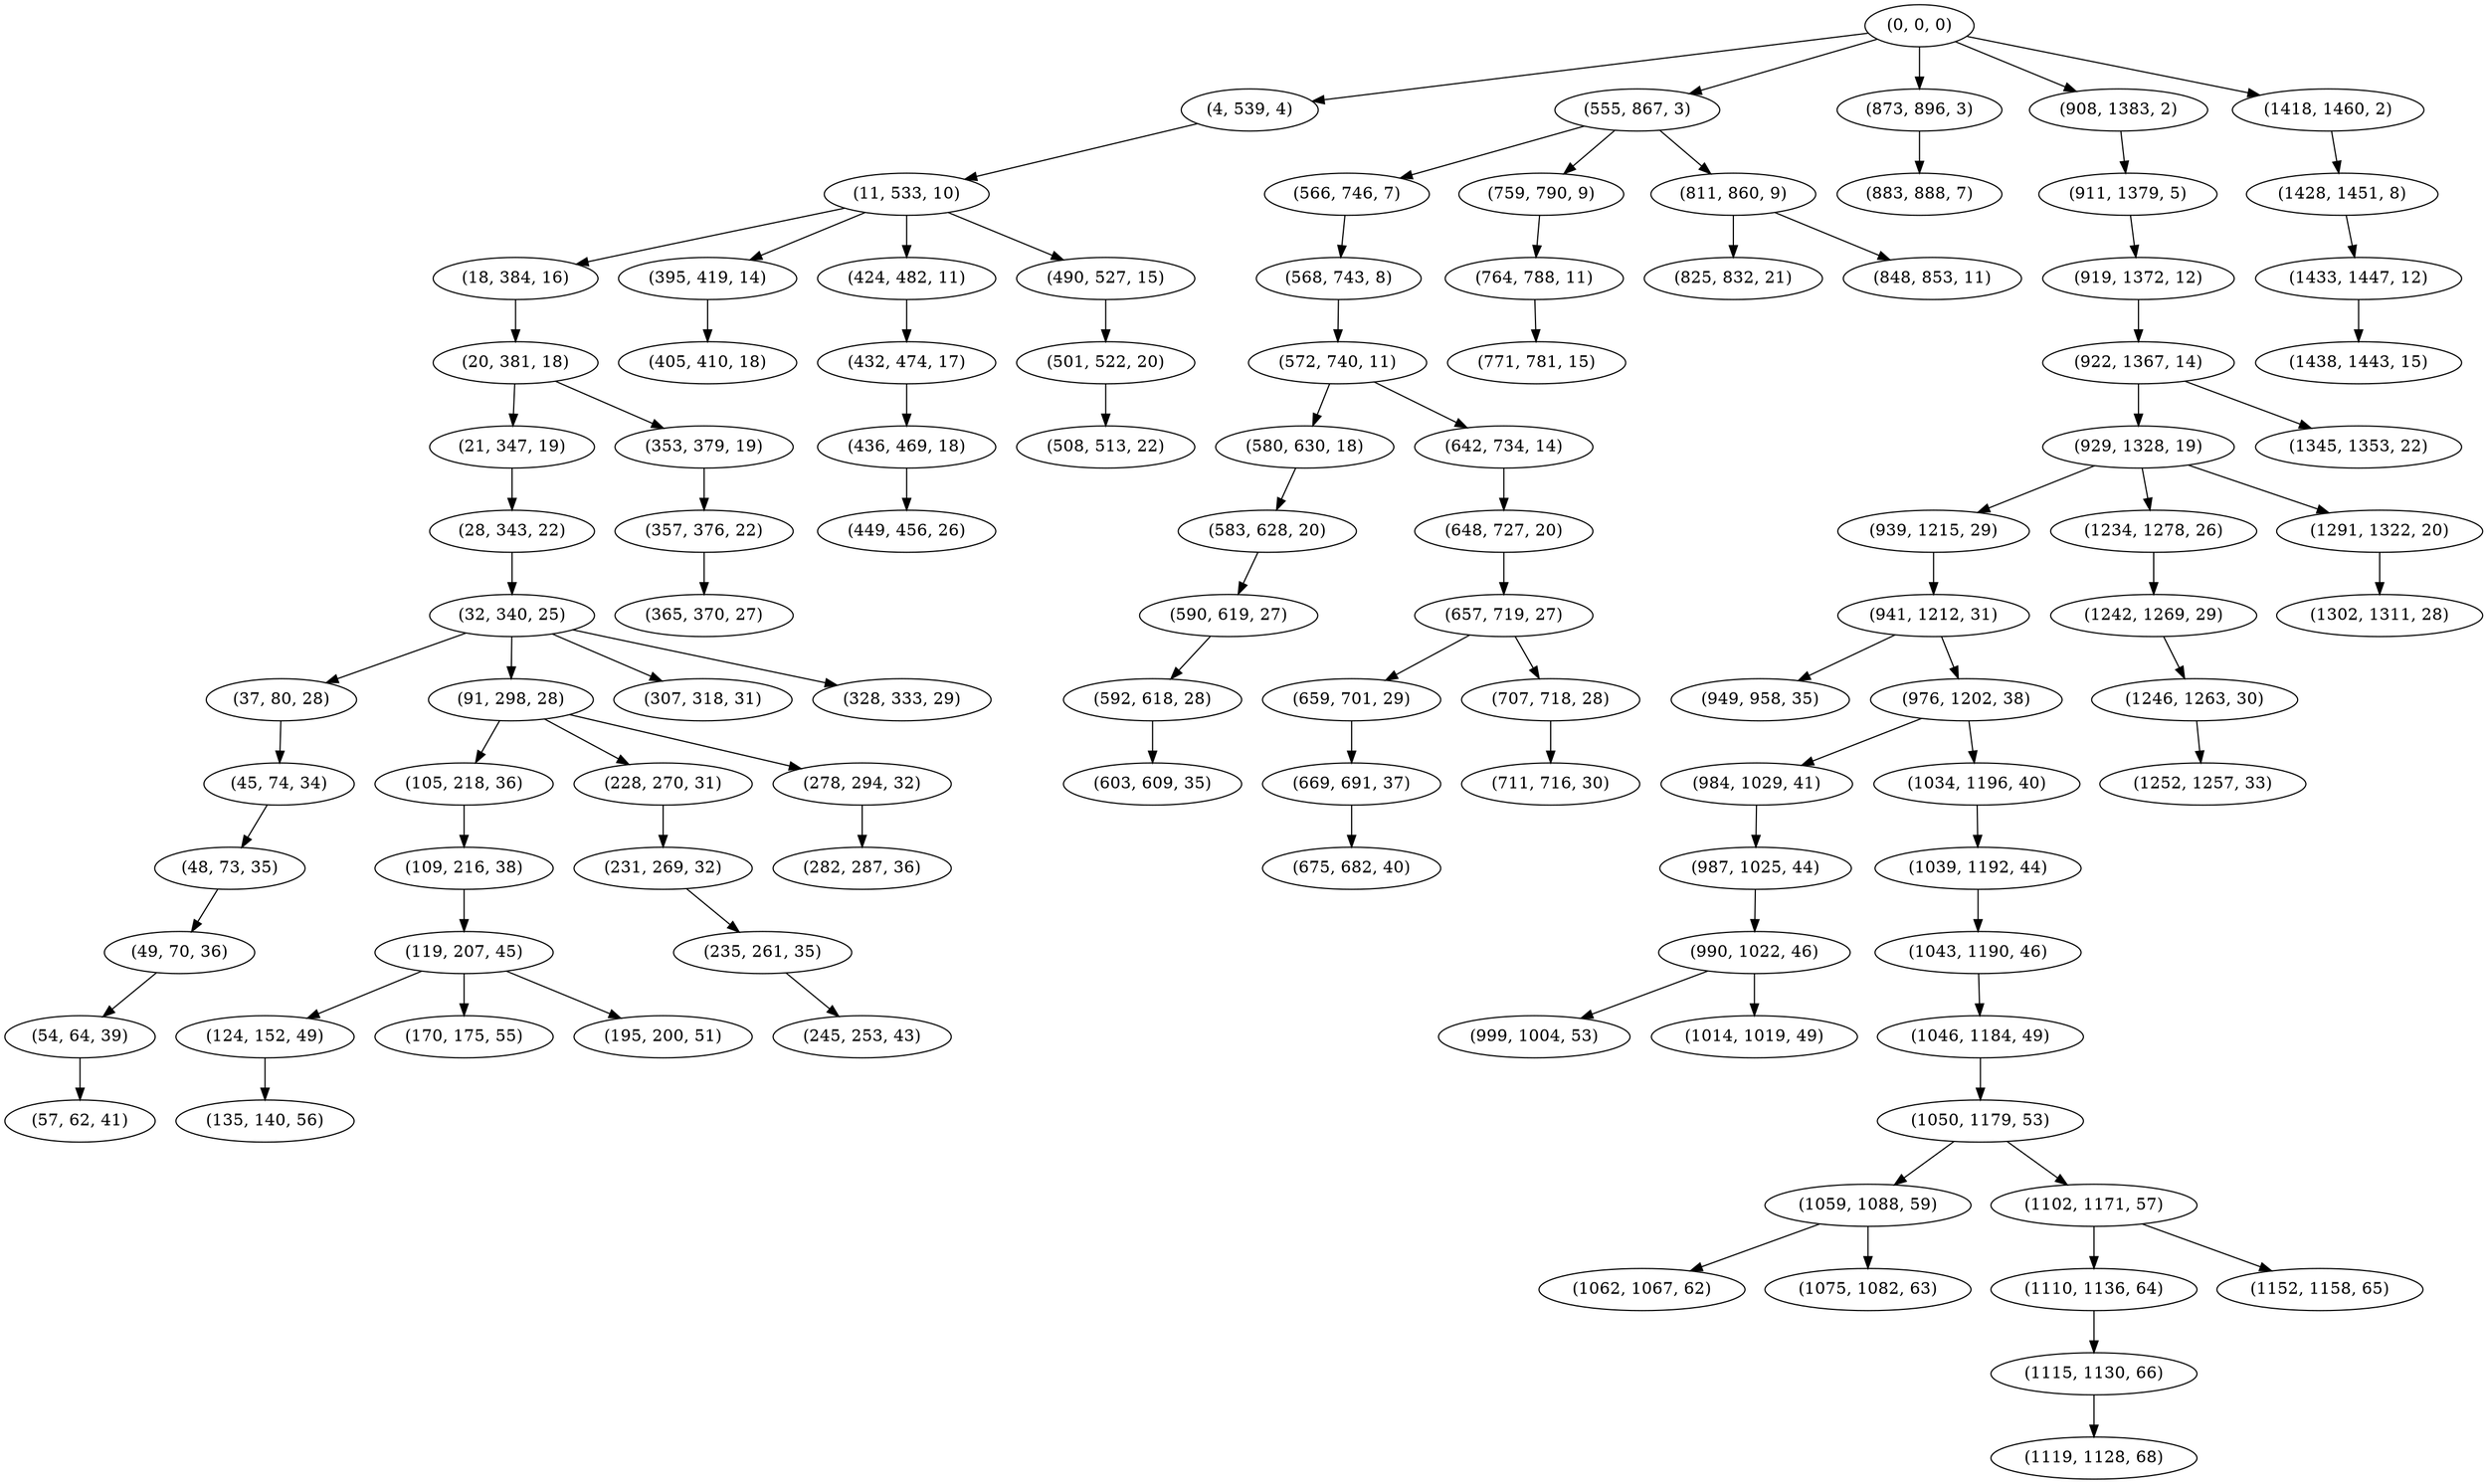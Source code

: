 digraph tree {
    "(0, 0, 0)";
    "(4, 539, 4)";
    "(11, 533, 10)";
    "(18, 384, 16)";
    "(20, 381, 18)";
    "(21, 347, 19)";
    "(28, 343, 22)";
    "(32, 340, 25)";
    "(37, 80, 28)";
    "(45, 74, 34)";
    "(48, 73, 35)";
    "(49, 70, 36)";
    "(54, 64, 39)";
    "(57, 62, 41)";
    "(91, 298, 28)";
    "(105, 218, 36)";
    "(109, 216, 38)";
    "(119, 207, 45)";
    "(124, 152, 49)";
    "(135, 140, 56)";
    "(170, 175, 55)";
    "(195, 200, 51)";
    "(228, 270, 31)";
    "(231, 269, 32)";
    "(235, 261, 35)";
    "(245, 253, 43)";
    "(278, 294, 32)";
    "(282, 287, 36)";
    "(307, 318, 31)";
    "(328, 333, 29)";
    "(353, 379, 19)";
    "(357, 376, 22)";
    "(365, 370, 27)";
    "(395, 419, 14)";
    "(405, 410, 18)";
    "(424, 482, 11)";
    "(432, 474, 17)";
    "(436, 469, 18)";
    "(449, 456, 26)";
    "(490, 527, 15)";
    "(501, 522, 20)";
    "(508, 513, 22)";
    "(555, 867, 3)";
    "(566, 746, 7)";
    "(568, 743, 8)";
    "(572, 740, 11)";
    "(580, 630, 18)";
    "(583, 628, 20)";
    "(590, 619, 27)";
    "(592, 618, 28)";
    "(603, 609, 35)";
    "(642, 734, 14)";
    "(648, 727, 20)";
    "(657, 719, 27)";
    "(659, 701, 29)";
    "(669, 691, 37)";
    "(675, 682, 40)";
    "(707, 718, 28)";
    "(711, 716, 30)";
    "(759, 790, 9)";
    "(764, 788, 11)";
    "(771, 781, 15)";
    "(811, 860, 9)";
    "(825, 832, 21)";
    "(848, 853, 11)";
    "(873, 896, 3)";
    "(883, 888, 7)";
    "(908, 1383, 2)";
    "(911, 1379, 5)";
    "(919, 1372, 12)";
    "(922, 1367, 14)";
    "(929, 1328, 19)";
    "(939, 1215, 29)";
    "(941, 1212, 31)";
    "(949, 958, 35)";
    "(976, 1202, 38)";
    "(984, 1029, 41)";
    "(987, 1025, 44)";
    "(990, 1022, 46)";
    "(999, 1004, 53)";
    "(1014, 1019, 49)";
    "(1034, 1196, 40)";
    "(1039, 1192, 44)";
    "(1043, 1190, 46)";
    "(1046, 1184, 49)";
    "(1050, 1179, 53)";
    "(1059, 1088, 59)";
    "(1062, 1067, 62)";
    "(1075, 1082, 63)";
    "(1102, 1171, 57)";
    "(1110, 1136, 64)";
    "(1115, 1130, 66)";
    "(1119, 1128, 68)";
    "(1152, 1158, 65)";
    "(1234, 1278, 26)";
    "(1242, 1269, 29)";
    "(1246, 1263, 30)";
    "(1252, 1257, 33)";
    "(1291, 1322, 20)";
    "(1302, 1311, 28)";
    "(1345, 1353, 22)";
    "(1418, 1460, 2)";
    "(1428, 1451, 8)";
    "(1433, 1447, 12)";
    "(1438, 1443, 15)";
    "(0, 0, 0)" -> "(4, 539, 4)";
    "(0, 0, 0)" -> "(555, 867, 3)";
    "(0, 0, 0)" -> "(873, 896, 3)";
    "(0, 0, 0)" -> "(908, 1383, 2)";
    "(0, 0, 0)" -> "(1418, 1460, 2)";
    "(4, 539, 4)" -> "(11, 533, 10)";
    "(11, 533, 10)" -> "(18, 384, 16)";
    "(11, 533, 10)" -> "(395, 419, 14)";
    "(11, 533, 10)" -> "(424, 482, 11)";
    "(11, 533, 10)" -> "(490, 527, 15)";
    "(18, 384, 16)" -> "(20, 381, 18)";
    "(20, 381, 18)" -> "(21, 347, 19)";
    "(20, 381, 18)" -> "(353, 379, 19)";
    "(21, 347, 19)" -> "(28, 343, 22)";
    "(28, 343, 22)" -> "(32, 340, 25)";
    "(32, 340, 25)" -> "(37, 80, 28)";
    "(32, 340, 25)" -> "(91, 298, 28)";
    "(32, 340, 25)" -> "(307, 318, 31)";
    "(32, 340, 25)" -> "(328, 333, 29)";
    "(37, 80, 28)" -> "(45, 74, 34)";
    "(45, 74, 34)" -> "(48, 73, 35)";
    "(48, 73, 35)" -> "(49, 70, 36)";
    "(49, 70, 36)" -> "(54, 64, 39)";
    "(54, 64, 39)" -> "(57, 62, 41)";
    "(91, 298, 28)" -> "(105, 218, 36)";
    "(91, 298, 28)" -> "(228, 270, 31)";
    "(91, 298, 28)" -> "(278, 294, 32)";
    "(105, 218, 36)" -> "(109, 216, 38)";
    "(109, 216, 38)" -> "(119, 207, 45)";
    "(119, 207, 45)" -> "(124, 152, 49)";
    "(119, 207, 45)" -> "(170, 175, 55)";
    "(119, 207, 45)" -> "(195, 200, 51)";
    "(124, 152, 49)" -> "(135, 140, 56)";
    "(228, 270, 31)" -> "(231, 269, 32)";
    "(231, 269, 32)" -> "(235, 261, 35)";
    "(235, 261, 35)" -> "(245, 253, 43)";
    "(278, 294, 32)" -> "(282, 287, 36)";
    "(353, 379, 19)" -> "(357, 376, 22)";
    "(357, 376, 22)" -> "(365, 370, 27)";
    "(395, 419, 14)" -> "(405, 410, 18)";
    "(424, 482, 11)" -> "(432, 474, 17)";
    "(432, 474, 17)" -> "(436, 469, 18)";
    "(436, 469, 18)" -> "(449, 456, 26)";
    "(490, 527, 15)" -> "(501, 522, 20)";
    "(501, 522, 20)" -> "(508, 513, 22)";
    "(555, 867, 3)" -> "(566, 746, 7)";
    "(555, 867, 3)" -> "(759, 790, 9)";
    "(555, 867, 3)" -> "(811, 860, 9)";
    "(566, 746, 7)" -> "(568, 743, 8)";
    "(568, 743, 8)" -> "(572, 740, 11)";
    "(572, 740, 11)" -> "(580, 630, 18)";
    "(572, 740, 11)" -> "(642, 734, 14)";
    "(580, 630, 18)" -> "(583, 628, 20)";
    "(583, 628, 20)" -> "(590, 619, 27)";
    "(590, 619, 27)" -> "(592, 618, 28)";
    "(592, 618, 28)" -> "(603, 609, 35)";
    "(642, 734, 14)" -> "(648, 727, 20)";
    "(648, 727, 20)" -> "(657, 719, 27)";
    "(657, 719, 27)" -> "(659, 701, 29)";
    "(657, 719, 27)" -> "(707, 718, 28)";
    "(659, 701, 29)" -> "(669, 691, 37)";
    "(669, 691, 37)" -> "(675, 682, 40)";
    "(707, 718, 28)" -> "(711, 716, 30)";
    "(759, 790, 9)" -> "(764, 788, 11)";
    "(764, 788, 11)" -> "(771, 781, 15)";
    "(811, 860, 9)" -> "(825, 832, 21)";
    "(811, 860, 9)" -> "(848, 853, 11)";
    "(873, 896, 3)" -> "(883, 888, 7)";
    "(908, 1383, 2)" -> "(911, 1379, 5)";
    "(911, 1379, 5)" -> "(919, 1372, 12)";
    "(919, 1372, 12)" -> "(922, 1367, 14)";
    "(922, 1367, 14)" -> "(929, 1328, 19)";
    "(922, 1367, 14)" -> "(1345, 1353, 22)";
    "(929, 1328, 19)" -> "(939, 1215, 29)";
    "(929, 1328, 19)" -> "(1234, 1278, 26)";
    "(929, 1328, 19)" -> "(1291, 1322, 20)";
    "(939, 1215, 29)" -> "(941, 1212, 31)";
    "(941, 1212, 31)" -> "(949, 958, 35)";
    "(941, 1212, 31)" -> "(976, 1202, 38)";
    "(976, 1202, 38)" -> "(984, 1029, 41)";
    "(976, 1202, 38)" -> "(1034, 1196, 40)";
    "(984, 1029, 41)" -> "(987, 1025, 44)";
    "(987, 1025, 44)" -> "(990, 1022, 46)";
    "(990, 1022, 46)" -> "(999, 1004, 53)";
    "(990, 1022, 46)" -> "(1014, 1019, 49)";
    "(1034, 1196, 40)" -> "(1039, 1192, 44)";
    "(1039, 1192, 44)" -> "(1043, 1190, 46)";
    "(1043, 1190, 46)" -> "(1046, 1184, 49)";
    "(1046, 1184, 49)" -> "(1050, 1179, 53)";
    "(1050, 1179, 53)" -> "(1059, 1088, 59)";
    "(1050, 1179, 53)" -> "(1102, 1171, 57)";
    "(1059, 1088, 59)" -> "(1062, 1067, 62)";
    "(1059, 1088, 59)" -> "(1075, 1082, 63)";
    "(1102, 1171, 57)" -> "(1110, 1136, 64)";
    "(1102, 1171, 57)" -> "(1152, 1158, 65)";
    "(1110, 1136, 64)" -> "(1115, 1130, 66)";
    "(1115, 1130, 66)" -> "(1119, 1128, 68)";
    "(1234, 1278, 26)" -> "(1242, 1269, 29)";
    "(1242, 1269, 29)" -> "(1246, 1263, 30)";
    "(1246, 1263, 30)" -> "(1252, 1257, 33)";
    "(1291, 1322, 20)" -> "(1302, 1311, 28)";
    "(1418, 1460, 2)" -> "(1428, 1451, 8)";
    "(1428, 1451, 8)" -> "(1433, 1447, 12)";
    "(1433, 1447, 12)" -> "(1438, 1443, 15)";
}
